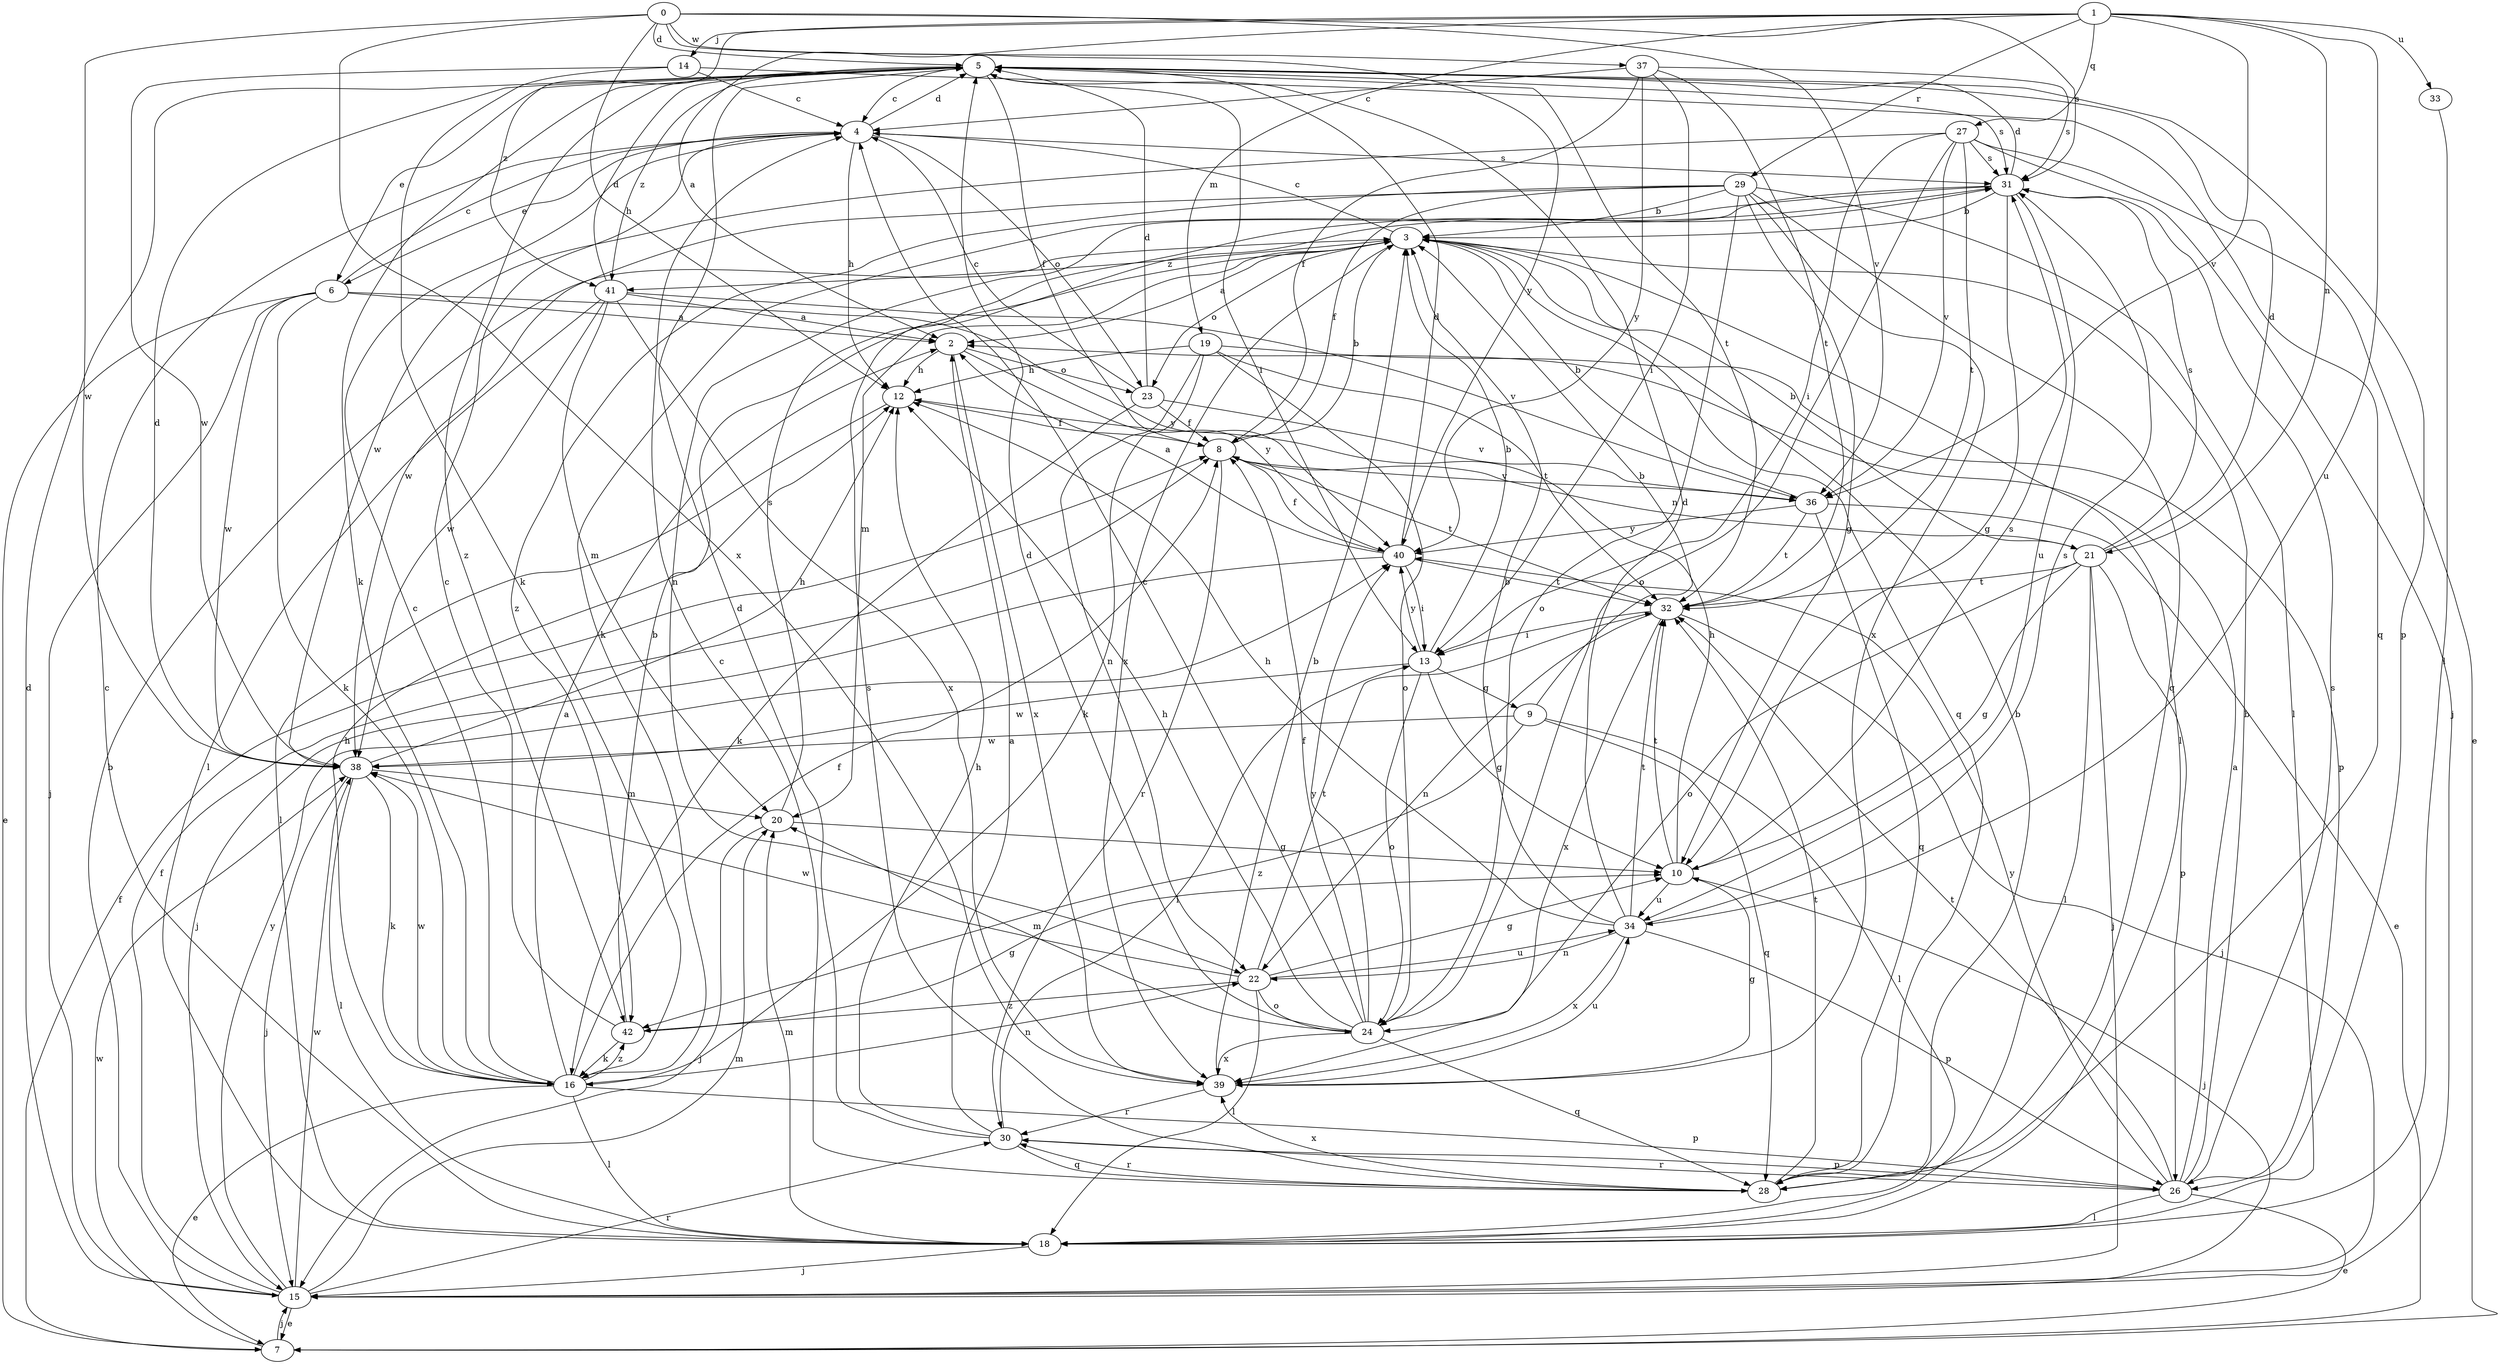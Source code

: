 strict digraph  {
0;
1;
2;
3;
4;
5;
6;
7;
8;
9;
10;
12;
13;
14;
15;
16;
18;
19;
20;
21;
22;
23;
24;
26;
27;
28;
29;
30;
31;
32;
33;
34;
36;
37;
38;
39;
40;
41;
42;
0 -> 5  [label=d];
0 -> 12  [label=h];
0 -> 31  [label=s];
0 -> 36  [label=v];
0 -> 37  [label=w];
0 -> 38  [label=w];
0 -> 39  [label=x];
0 -> 40  [label=y];
1 -> 2  [label=a];
1 -> 14  [label=j];
1 -> 19  [label=m];
1 -> 21  [label=n];
1 -> 27  [label=q];
1 -> 29  [label=r];
1 -> 33  [label=u];
1 -> 34  [label=u];
1 -> 36  [label=v];
1 -> 41  [label=z];
2 -> 12  [label=h];
2 -> 23  [label=o];
2 -> 39  [label=x];
2 -> 40  [label=y];
3 -> 2  [label=a];
3 -> 4  [label=c];
3 -> 18  [label=l];
3 -> 20  [label=m];
3 -> 23  [label=o];
3 -> 28  [label=q];
3 -> 39  [label=x];
3 -> 41  [label=z];
4 -> 5  [label=d];
4 -> 6  [label=e];
4 -> 12  [label=h];
4 -> 23  [label=o];
4 -> 31  [label=s];
5 -> 4  [label=c];
5 -> 6  [label=e];
5 -> 8  [label=f];
5 -> 13  [label=i];
5 -> 16  [label=k];
5 -> 26  [label=p];
5 -> 31  [label=s];
5 -> 32  [label=t];
5 -> 41  [label=z];
5 -> 42  [label=z];
6 -> 2  [label=a];
6 -> 4  [label=c];
6 -> 7  [label=e];
6 -> 15  [label=j];
6 -> 16  [label=k];
6 -> 38  [label=w];
6 -> 40  [label=y];
7 -> 8  [label=f];
7 -> 15  [label=j];
7 -> 38  [label=w];
8 -> 3  [label=b];
8 -> 21  [label=n];
8 -> 30  [label=r];
8 -> 32  [label=t];
8 -> 36  [label=v];
9 -> 3  [label=b];
9 -> 18  [label=l];
9 -> 28  [label=q];
9 -> 38  [label=w];
9 -> 42  [label=z];
10 -> 12  [label=h];
10 -> 15  [label=j];
10 -> 31  [label=s];
10 -> 32  [label=t];
10 -> 34  [label=u];
12 -> 8  [label=f];
12 -> 18  [label=l];
13 -> 3  [label=b];
13 -> 9  [label=g];
13 -> 10  [label=g];
13 -> 24  [label=o];
13 -> 38  [label=w];
13 -> 40  [label=y];
14 -> 4  [label=c];
14 -> 16  [label=k];
14 -> 28  [label=q];
14 -> 38  [label=w];
15 -> 3  [label=b];
15 -> 5  [label=d];
15 -> 7  [label=e];
15 -> 8  [label=f];
15 -> 20  [label=m];
15 -> 30  [label=r];
15 -> 38  [label=w];
15 -> 40  [label=y];
16 -> 2  [label=a];
16 -> 4  [label=c];
16 -> 7  [label=e];
16 -> 8  [label=f];
16 -> 12  [label=h];
16 -> 18  [label=l];
16 -> 22  [label=n];
16 -> 26  [label=p];
16 -> 38  [label=w];
16 -> 42  [label=z];
18 -> 4  [label=c];
18 -> 15  [label=j];
18 -> 20  [label=m];
19 -> 12  [label=h];
19 -> 16  [label=k];
19 -> 22  [label=n];
19 -> 24  [label=o];
19 -> 26  [label=p];
19 -> 32  [label=t];
20 -> 10  [label=g];
20 -> 15  [label=j];
20 -> 31  [label=s];
21 -> 3  [label=b];
21 -> 5  [label=d];
21 -> 10  [label=g];
21 -> 15  [label=j];
21 -> 18  [label=l];
21 -> 24  [label=o];
21 -> 26  [label=p];
21 -> 31  [label=s];
21 -> 32  [label=t];
22 -> 10  [label=g];
22 -> 18  [label=l];
22 -> 24  [label=o];
22 -> 32  [label=t];
22 -> 34  [label=u];
22 -> 38  [label=w];
22 -> 42  [label=z];
23 -> 4  [label=c];
23 -> 5  [label=d];
23 -> 8  [label=f];
23 -> 16  [label=k];
23 -> 36  [label=v];
24 -> 4  [label=c];
24 -> 5  [label=d];
24 -> 8  [label=f];
24 -> 12  [label=h];
24 -> 20  [label=m];
24 -> 28  [label=q];
24 -> 39  [label=x];
24 -> 40  [label=y];
26 -> 2  [label=a];
26 -> 3  [label=b];
26 -> 7  [label=e];
26 -> 18  [label=l];
26 -> 30  [label=r];
26 -> 31  [label=s];
26 -> 32  [label=t];
26 -> 40  [label=y];
27 -> 7  [label=e];
27 -> 13  [label=i];
27 -> 15  [label=j];
27 -> 24  [label=o];
27 -> 31  [label=s];
27 -> 32  [label=t];
27 -> 36  [label=v];
27 -> 38  [label=w];
28 -> 3  [label=b];
28 -> 4  [label=c];
28 -> 30  [label=r];
28 -> 31  [label=s];
28 -> 32  [label=t];
28 -> 39  [label=x];
29 -> 3  [label=b];
29 -> 8  [label=f];
29 -> 10  [label=g];
29 -> 18  [label=l];
29 -> 24  [label=o];
29 -> 28  [label=q];
29 -> 38  [label=w];
29 -> 39  [label=x];
29 -> 42  [label=z];
30 -> 2  [label=a];
30 -> 5  [label=d];
30 -> 12  [label=h];
30 -> 13  [label=i];
30 -> 26  [label=p];
30 -> 28  [label=q];
31 -> 3  [label=b];
31 -> 5  [label=d];
31 -> 10  [label=g];
31 -> 16  [label=k];
31 -> 22  [label=n];
31 -> 34  [label=u];
32 -> 13  [label=i];
32 -> 15  [label=j];
32 -> 22  [label=n];
32 -> 39  [label=x];
33 -> 18  [label=l];
34 -> 3  [label=b];
34 -> 5  [label=d];
34 -> 12  [label=h];
34 -> 22  [label=n];
34 -> 26  [label=p];
34 -> 31  [label=s];
34 -> 32  [label=t];
34 -> 39  [label=x];
36 -> 3  [label=b];
36 -> 7  [label=e];
36 -> 28  [label=q];
36 -> 32  [label=t];
36 -> 40  [label=y];
37 -> 4  [label=c];
37 -> 8  [label=f];
37 -> 13  [label=i];
37 -> 31  [label=s];
37 -> 32  [label=t];
37 -> 40  [label=y];
38 -> 5  [label=d];
38 -> 12  [label=h];
38 -> 15  [label=j];
38 -> 16  [label=k];
38 -> 18  [label=l];
38 -> 20  [label=m];
39 -> 3  [label=b];
39 -> 10  [label=g];
39 -> 30  [label=r];
39 -> 34  [label=u];
40 -> 2  [label=a];
40 -> 5  [label=d];
40 -> 8  [label=f];
40 -> 13  [label=i];
40 -> 15  [label=j];
40 -> 32  [label=t];
41 -> 2  [label=a];
41 -> 5  [label=d];
41 -> 18  [label=l];
41 -> 20  [label=m];
41 -> 36  [label=v];
41 -> 38  [label=w];
41 -> 39  [label=x];
42 -> 3  [label=b];
42 -> 4  [label=c];
42 -> 10  [label=g];
42 -> 16  [label=k];
}

